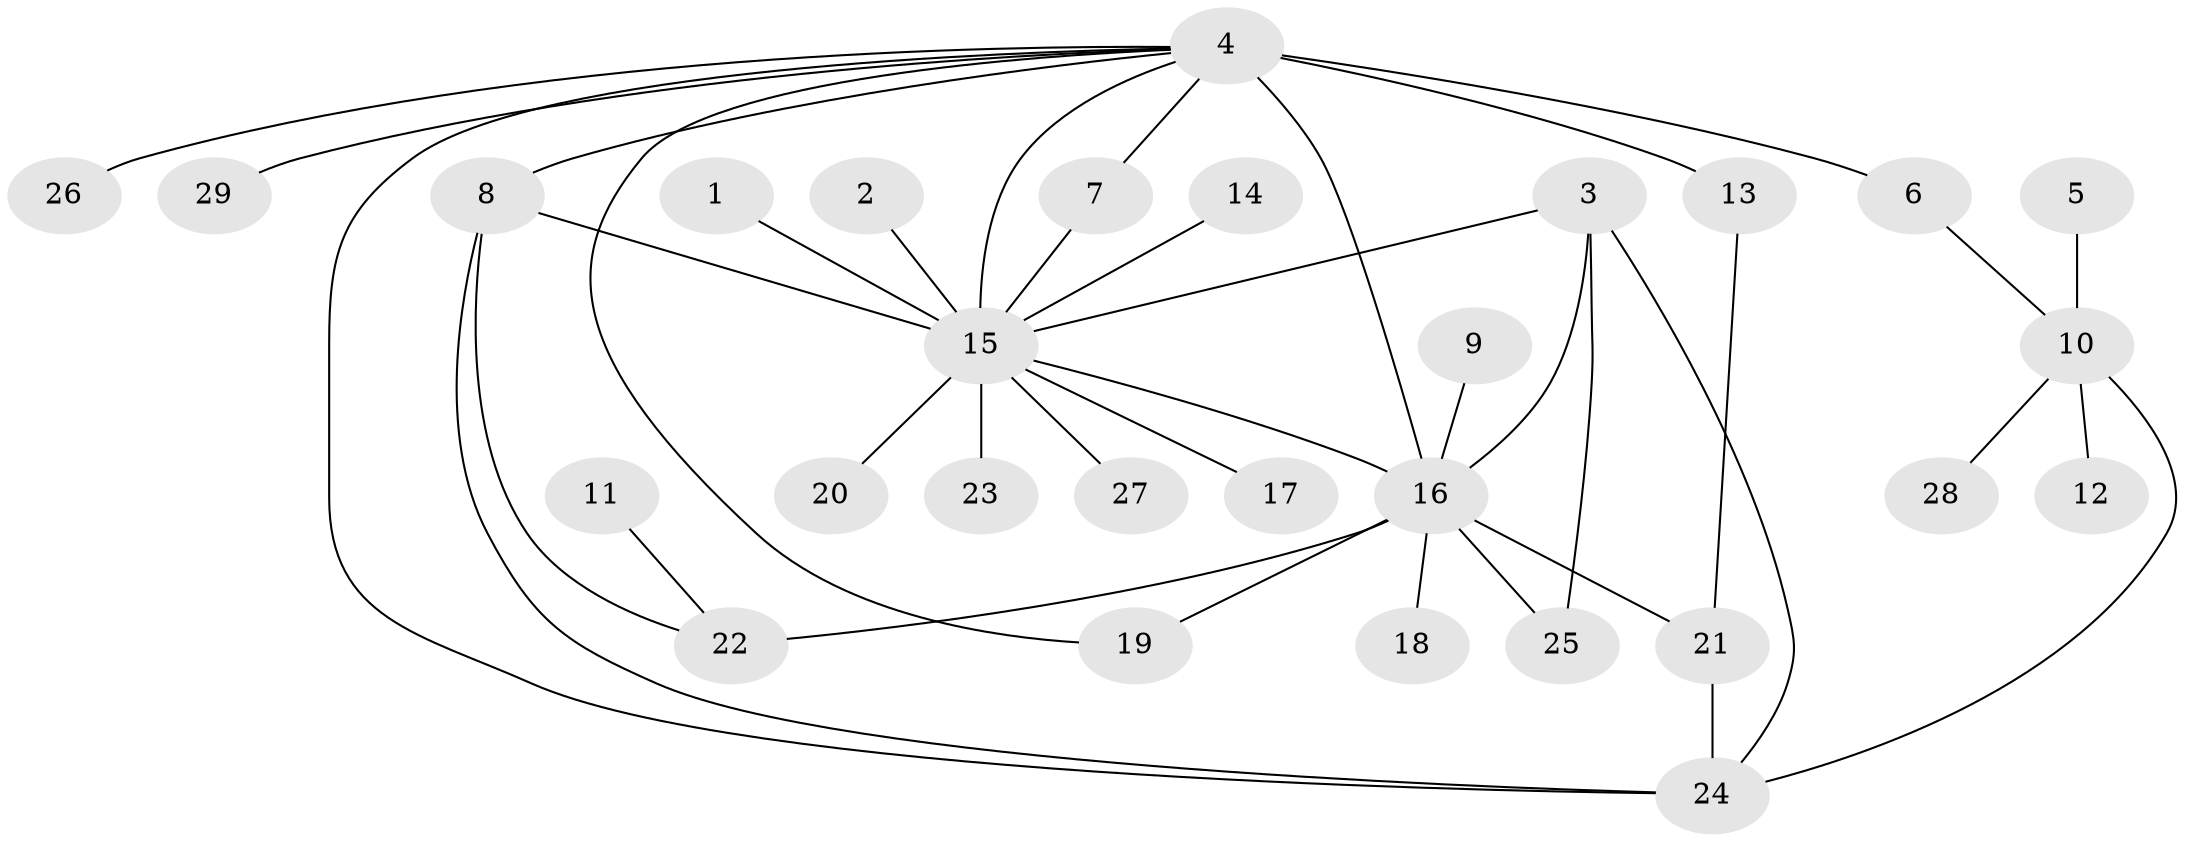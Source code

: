 // original degree distribution, {7: 0.06896551724137931, 12: 0.017241379310344827, 14: 0.017241379310344827, 1: 0.3620689655172414, 3: 0.1896551724137931, 5: 0.034482758620689655, 2: 0.25862068965517243, 6: 0.017241379310344827, 4: 0.034482758620689655}
// Generated by graph-tools (version 1.1) at 2025/26/03/09/25 03:26:05]
// undirected, 29 vertices, 40 edges
graph export_dot {
graph [start="1"]
  node [color=gray90,style=filled];
  1;
  2;
  3;
  4;
  5;
  6;
  7;
  8;
  9;
  10;
  11;
  12;
  13;
  14;
  15;
  16;
  17;
  18;
  19;
  20;
  21;
  22;
  23;
  24;
  25;
  26;
  27;
  28;
  29;
  1 -- 15 [weight=1.0];
  2 -- 15 [weight=1.0];
  3 -- 15 [weight=1.0];
  3 -- 16 [weight=2.0];
  3 -- 24 [weight=1.0];
  3 -- 25 [weight=2.0];
  4 -- 6 [weight=1.0];
  4 -- 7 [weight=1.0];
  4 -- 8 [weight=1.0];
  4 -- 13 [weight=2.0];
  4 -- 15 [weight=2.0];
  4 -- 16 [weight=5.0];
  4 -- 19 [weight=1.0];
  4 -- 24 [weight=1.0];
  4 -- 26 [weight=1.0];
  4 -- 29 [weight=1.0];
  5 -- 10 [weight=1.0];
  6 -- 10 [weight=1.0];
  7 -- 15 [weight=1.0];
  8 -- 15 [weight=1.0];
  8 -- 22 [weight=1.0];
  8 -- 24 [weight=1.0];
  9 -- 16 [weight=1.0];
  10 -- 12 [weight=1.0];
  10 -- 24 [weight=1.0];
  10 -- 28 [weight=1.0];
  11 -- 22 [weight=1.0];
  13 -- 21 [weight=1.0];
  14 -- 15 [weight=1.0];
  15 -- 16 [weight=1.0];
  15 -- 17 [weight=1.0];
  15 -- 20 [weight=1.0];
  15 -- 23 [weight=1.0];
  15 -- 27 [weight=1.0];
  16 -- 18 [weight=1.0];
  16 -- 19 [weight=1.0];
  16 -- 21 [weight=2.0];
  16 -- 22 [weight=2.0];
  16 -- 25 [weight=1.0];
  21 -- 24 [weight=1.0];
}
